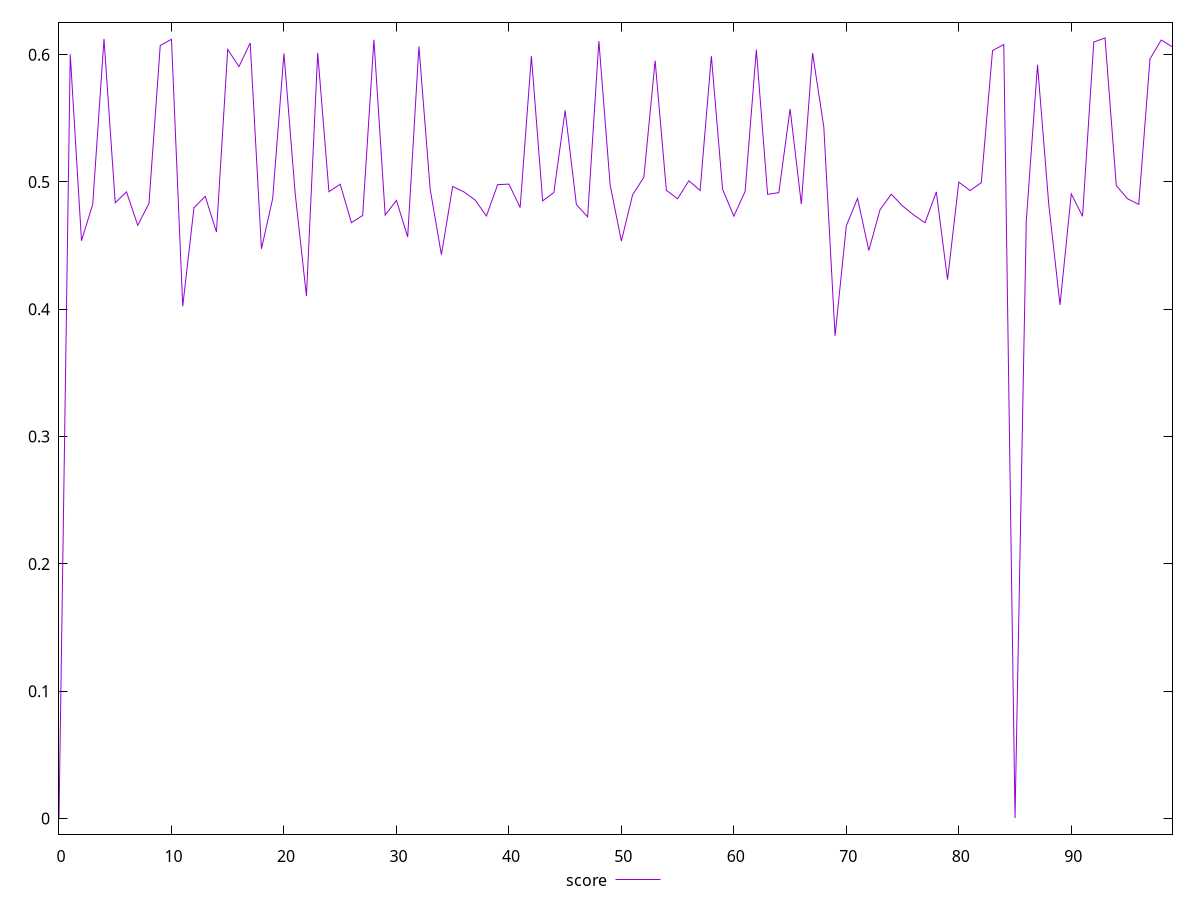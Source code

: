 reset

$score <<EOF
0 0.00005371378454288589
1 0.6002796402823977
2 0.4538615122749115
3 0.4825424541094782
4 0.6124033925539619
5 0.4836476760558238
6 0.4922326026005687
7 0.46595874377089663
8 0.4831707429315303
9 0.6071623194785898
10 0.6120559367740914
11 0.4023603053857956
12 0.47974610658303335
13 0.4887250996511735
14 0.46068961499136596
15 0.6040813891091721
16 0.5906147521586069
17 0.6091487496832565
18 0.44746194765000763
19 0.4871270268201077
20 0.6009655062605431
21 0.4908109059194945
22 0.4104063039437928
23 0.6013569011984476
24 0.4923678838622369
25 0.4982186539441892
26 0.4680351287578671
27 0.47371527771573846
28 0.6117003303839599
29 0.4739966614145926
30 0.4855434192866701
31 0.45683739118201977
32 0.6064483873875243
33 0.49436543034442215
34 0.4428726502611443
35 0.4964644091240044
36 0.49220933148952284
37 0.4857879654584375
38 0.4732767815012162
39 0.49790540780551307
40 0.49833621602971845
41 0.4799179173440811
42 0.5988230149294416
43 0.4851096266023275
44 0.4917481017894388
45 0.5561548648574772
46 0.48229400384473103
47 0.4725957419289294
48 0.6106517209996811
49 0.49773163449737756
50 0.45361333199678205
51 0.4899342563730952
52 0.5036795554554365
53 0.5952753089637874
54 0.4934257900814804
55 0.48682810285131434
56 0.5009441398176774
57 0.4933208127691222
58 0.5988253836908515
59 0.4941930826371774
60 0.47315796045883846
61 0.492569715108725
62 0.6038437589934474
63 0.49027515723299897
64 0.4916103186329601
65 0.5573935959529159
66 0.48263913748759635
67 0.6012492666739575
68 0.5430056395074554
69 0.37915132843788896
70 0.4656383532273934
71 0.48708445197035427
72 0.44616022151484974
73 0.4782680719312484
74 0.49043380080798504
75 0.4811912926391844
76 0.47400515471630994
77 0.46800123496836366
78 0.4922458211236924
79 0.42324255894480184
80 0.4998744281095168
81 0.49325084078773146
82 0.49948065137305836
83 0.6031637838029458
84 0.6079579267760964
85 0.0004681125814816056
86 0.4694910058684159
87 0.5920097592675331
88 0.48231585268871563
89 0.4034647566391871
90 0.49068682766718963
91 0.4730725783189651
92 0.6098805730029377
93 0.6131500724251653
94 0.4972243426066675
95 0.48681714991715885
96 0.48240868300297
97 0.5966493576052204
98 0.6114966595116564
99 0.6060665321667462
EOF

set key outside below
set xrange [0:99]
set yrange [-0.012208213388269563:0.6254119995979778]
set trange [-0.012208213388269563:0.6254119995979778]
set terminal svg size 640, 500 enhanced background rgb 'white'
set output "reprap/speed-index/samples/pages/score/values.svg"

plot $score title "score" with line

reset
